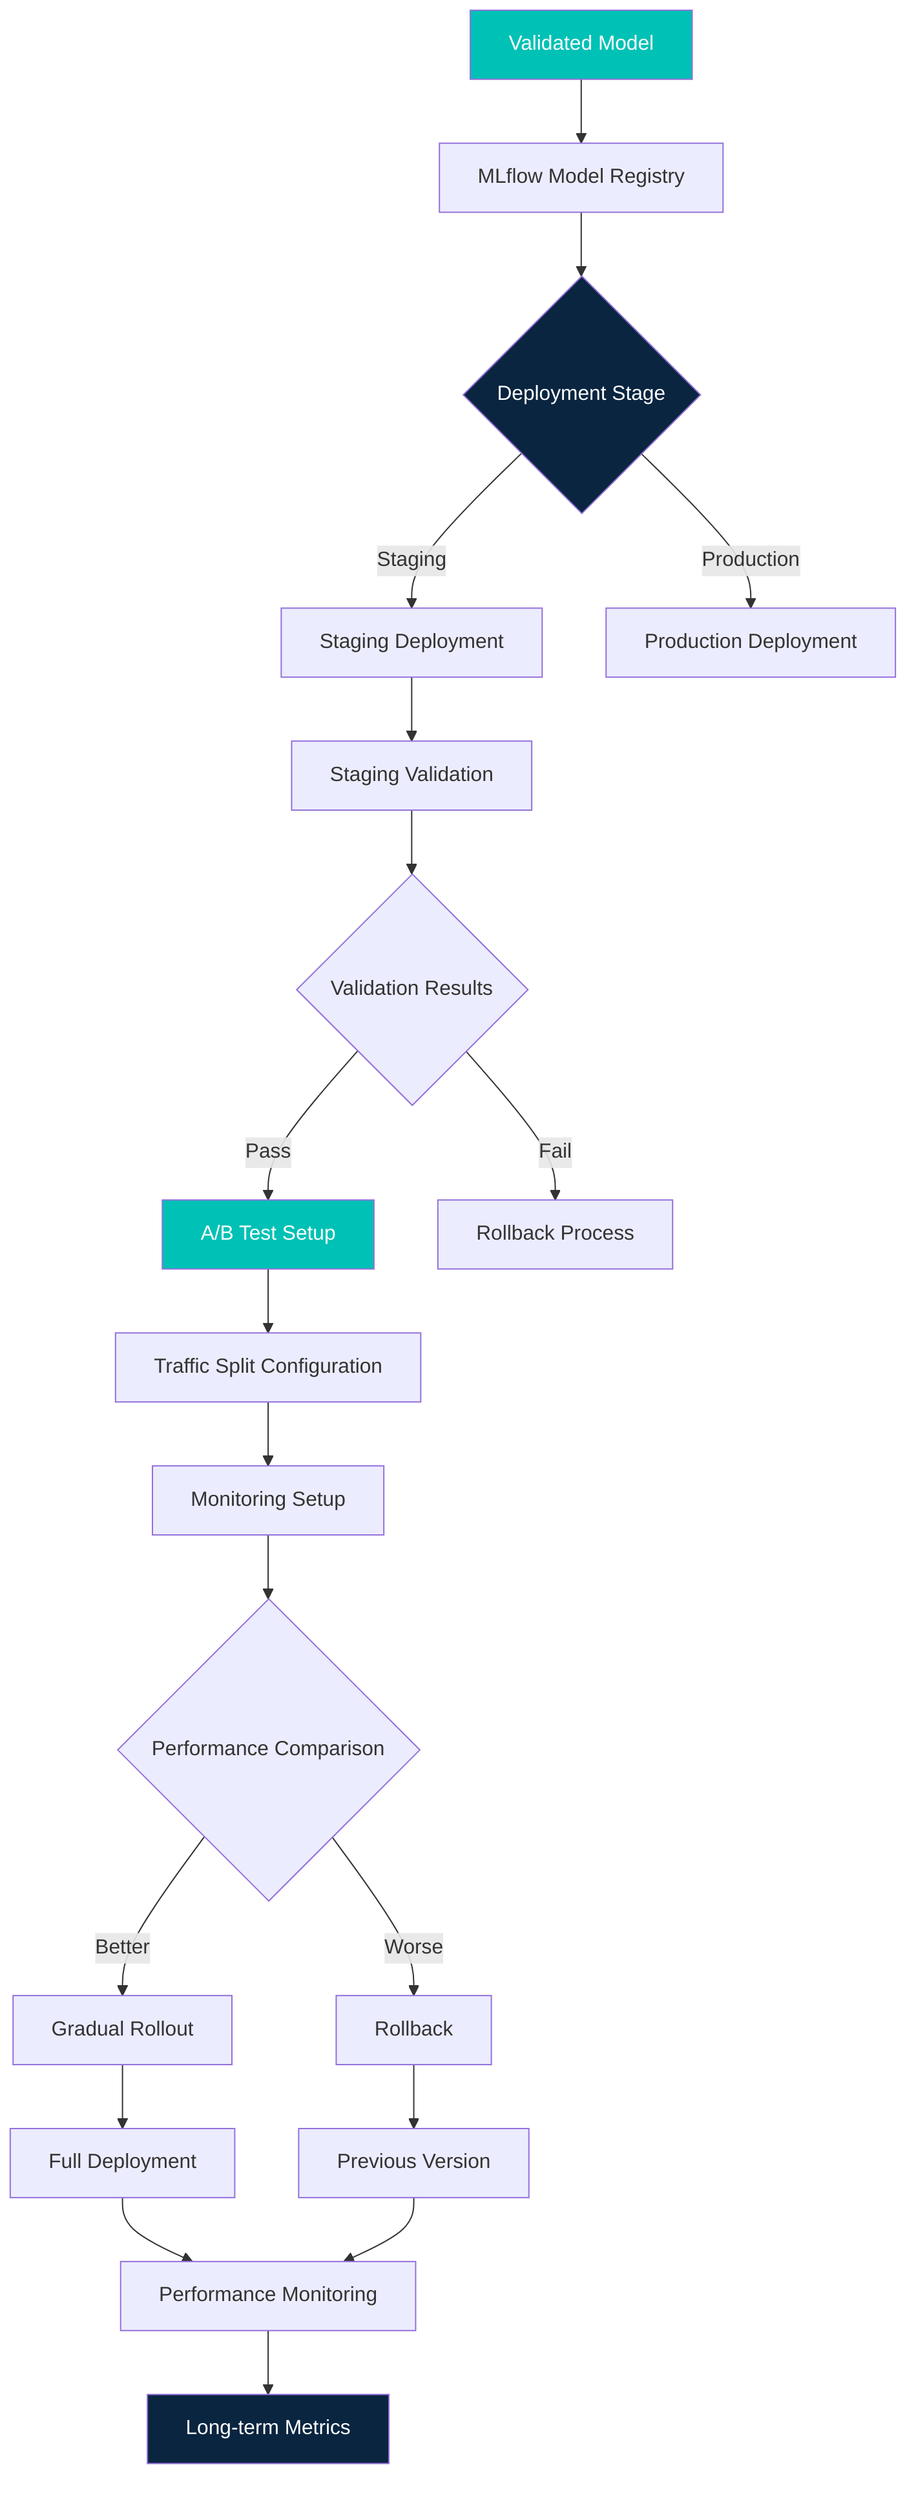 flowchart TD
    A[Validated Model] --> B[MLflow Model Registry]
    B --> C{Deployment Stage}
    
    C -->|Staging| D[Staging Deployment]
    C -->|Production| E[Production Deployment]
    
    D --> F[Staging Validation]
    F --> G{Validation Results}
    
    G -->|Pass| H[A/B Test Setup]
    G -->|Fail| I[Rollback Process]
    
    H --> J[Traffic Split Configuration]
    J --> K[Monitoring Setup]
    
    K --> L{Performance Comparison}
    L -->|Better| M[Gradual Rollout]
    L -->|Worse| N[Rollback]
    
    M --> O[Full Deployment]
    N --> P[Previous Version]
    
    O --> Q[Performance Monitoring]
    P --> Q
    
    Q --> R[Long-term Metrics]
    
    style A fill:#00C1B5,color:white
    style C fill:#0A2540,color:white
    style H fill:#00C1B5,color:white
    style R fill:#0A2540,color:white